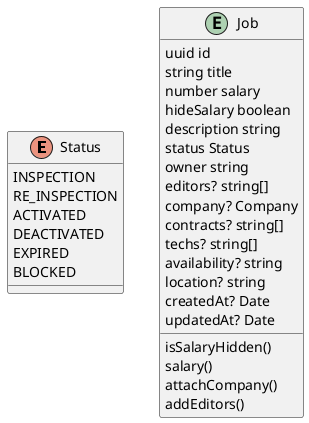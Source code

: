 @startuml

enum Status {
   INSPECTION
   RE_INSPECTION
   ACTIVATED
   DEACTIVATED
   EXPIRED
   BLOCKED
}


entity Job

Job : uuid id 
Job : string title 
Job : number salary 
Job : hideSalary boolean 
Job : description string 
Job : status Status 
Job : owner string 
Job : editors? string[]
Job : company? Company
Job : contracts? string[]
Job : techs? string[]
Job : availability? string
Job : location? string
Job : createdAt? Date
Job : updatedAt? Date

Job : isSalaryHidden()
Job : salary()
Job : attachCompany()
Job : addEditors()

@enduml
